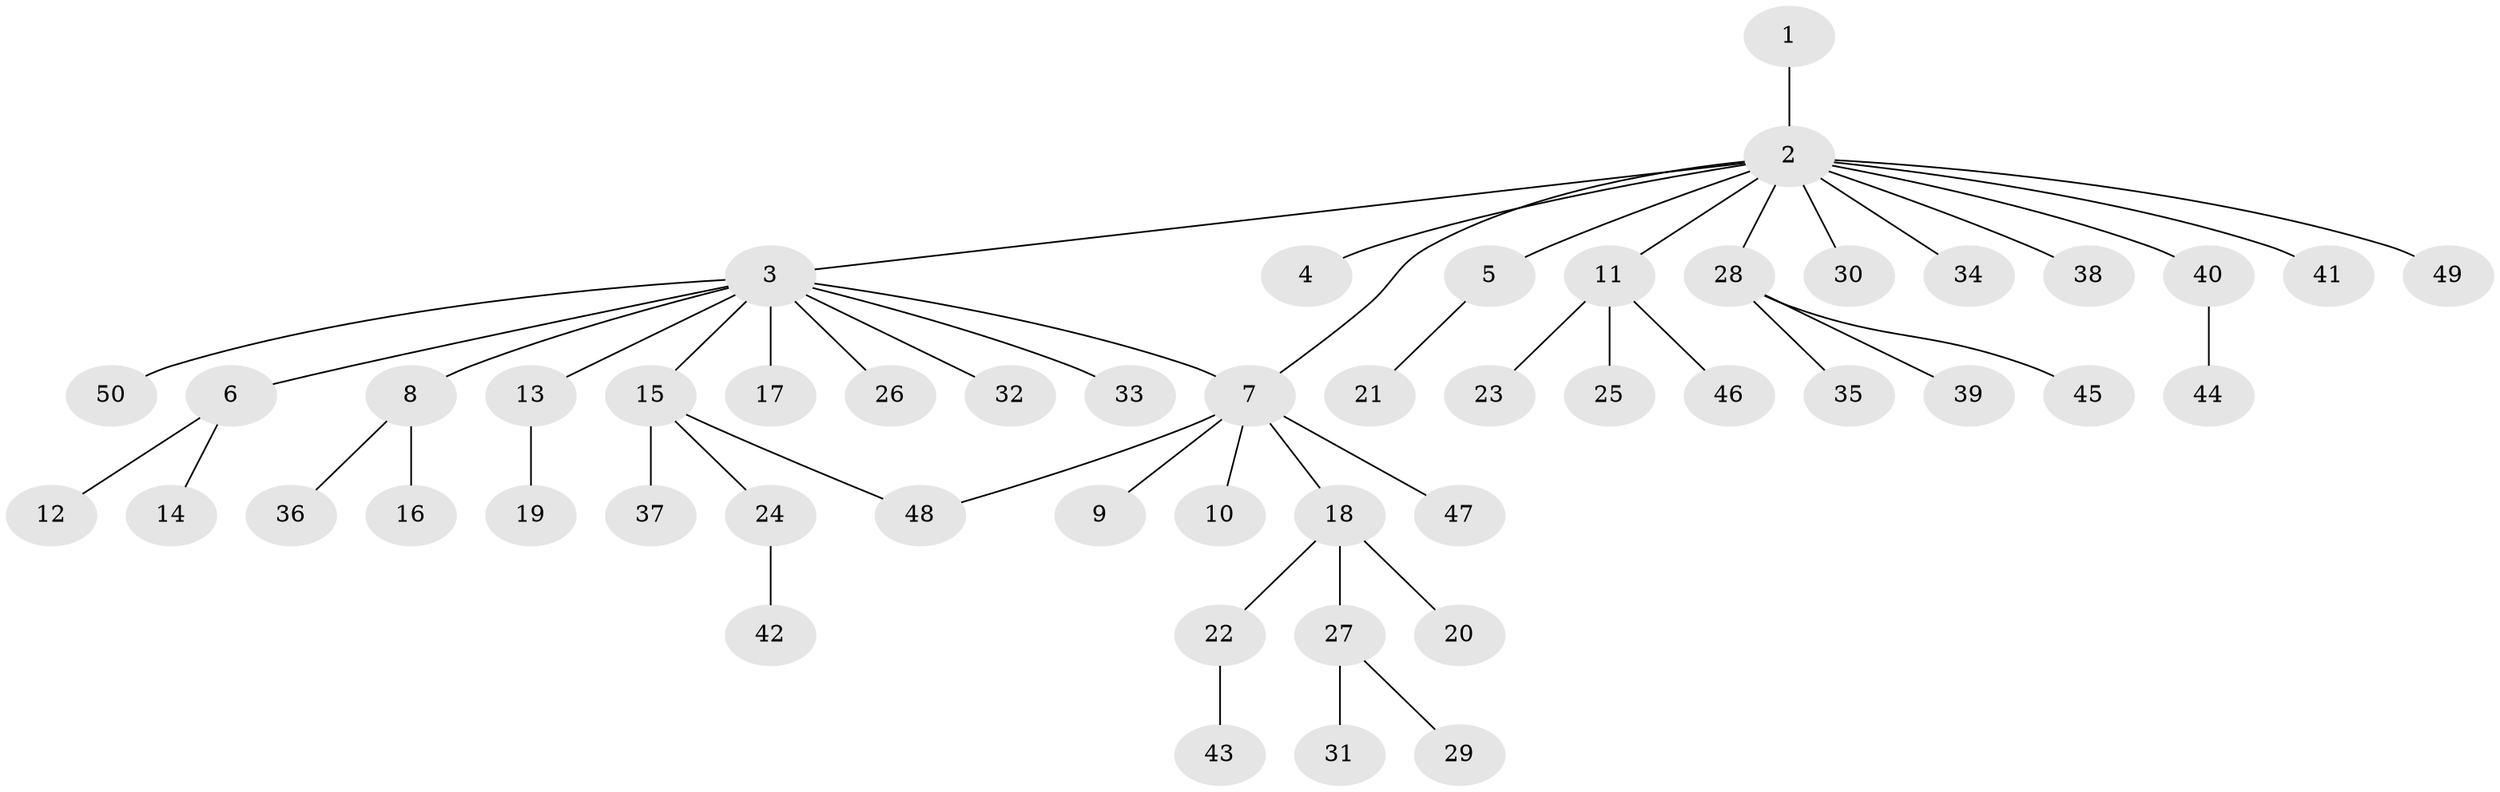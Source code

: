 // coarse degree distribution, {1: 0.8285714285714286, 12: 0.02857142857142857, 14: 0.02857142857142857, 4: 0.05714285714285714, 2: 0.02857142857142857, 3: 0.02857142857142857}
// Generated by graph-tools (version 1.1) at 2025/50/03/04/25 21:50:10]
// undirected, 50 vertices, 51 edges
graph export_dot {
graph [start="1"]
  node [color=gray90,style=filled];
  1;
  2;
  3;
  4;
  5;
  6;
  7;
  8;
  9;
  10;
  11;
  12;
  13;
  14;
  15;
  16;
  17;
  18;
  19;
  20;
  21;
  22;
  23;
  24;
  25;
  26;
  27;
  28;
  29;
  30;
  31;
  32;
  33;
  34;
  35;
  36;
  37;
  38;
  39;
  40;
  41;
  42;
  43;
  44;
  45;
  46;
  47;
  48;
  49;
  50;
  1 -- 2;
  2 -- 3;
  2 -- 4;
  2 -- 5;
  2 -- 7;
  2 -- 11;
  2 -- 28;
  2 -- 30;
  2 -- 34;
  2 -- 38;
  2 -- 40;
  2 -- 41;
  2 -- 49;
  3 -- 6;
  3 -- 7;
  3 -- 8;
  3 -- 13;
  3 -- 15;
  3 -- 17;
  3 -- 26;
  3 -- 32;
  3 -- 33;
  3 -- 50;
  5 -- 21;
  6 -- 12;
  6 -- 14;
  7 -- 9;
  7 -- 10;
  7 -- 18;
  7 -- 47;
  7 -- 48;
  8 -- 16;
  8 -- 36;
  11 -- 23;
  11 -- 25;
  11 -- 46;
  13 -- 19;
  15 -- 24;
  15 -- 37;
  15 -- 48;
  18 -- 20;
  18 -- 22;
  18 -- 27;
  22 -- 43;
  24 -- 42;
  27 -- 29;
  27 -- 31;
  28 -- 35;
  28 -- 39;
  28 -- 45;
  40 -- 44;
}
